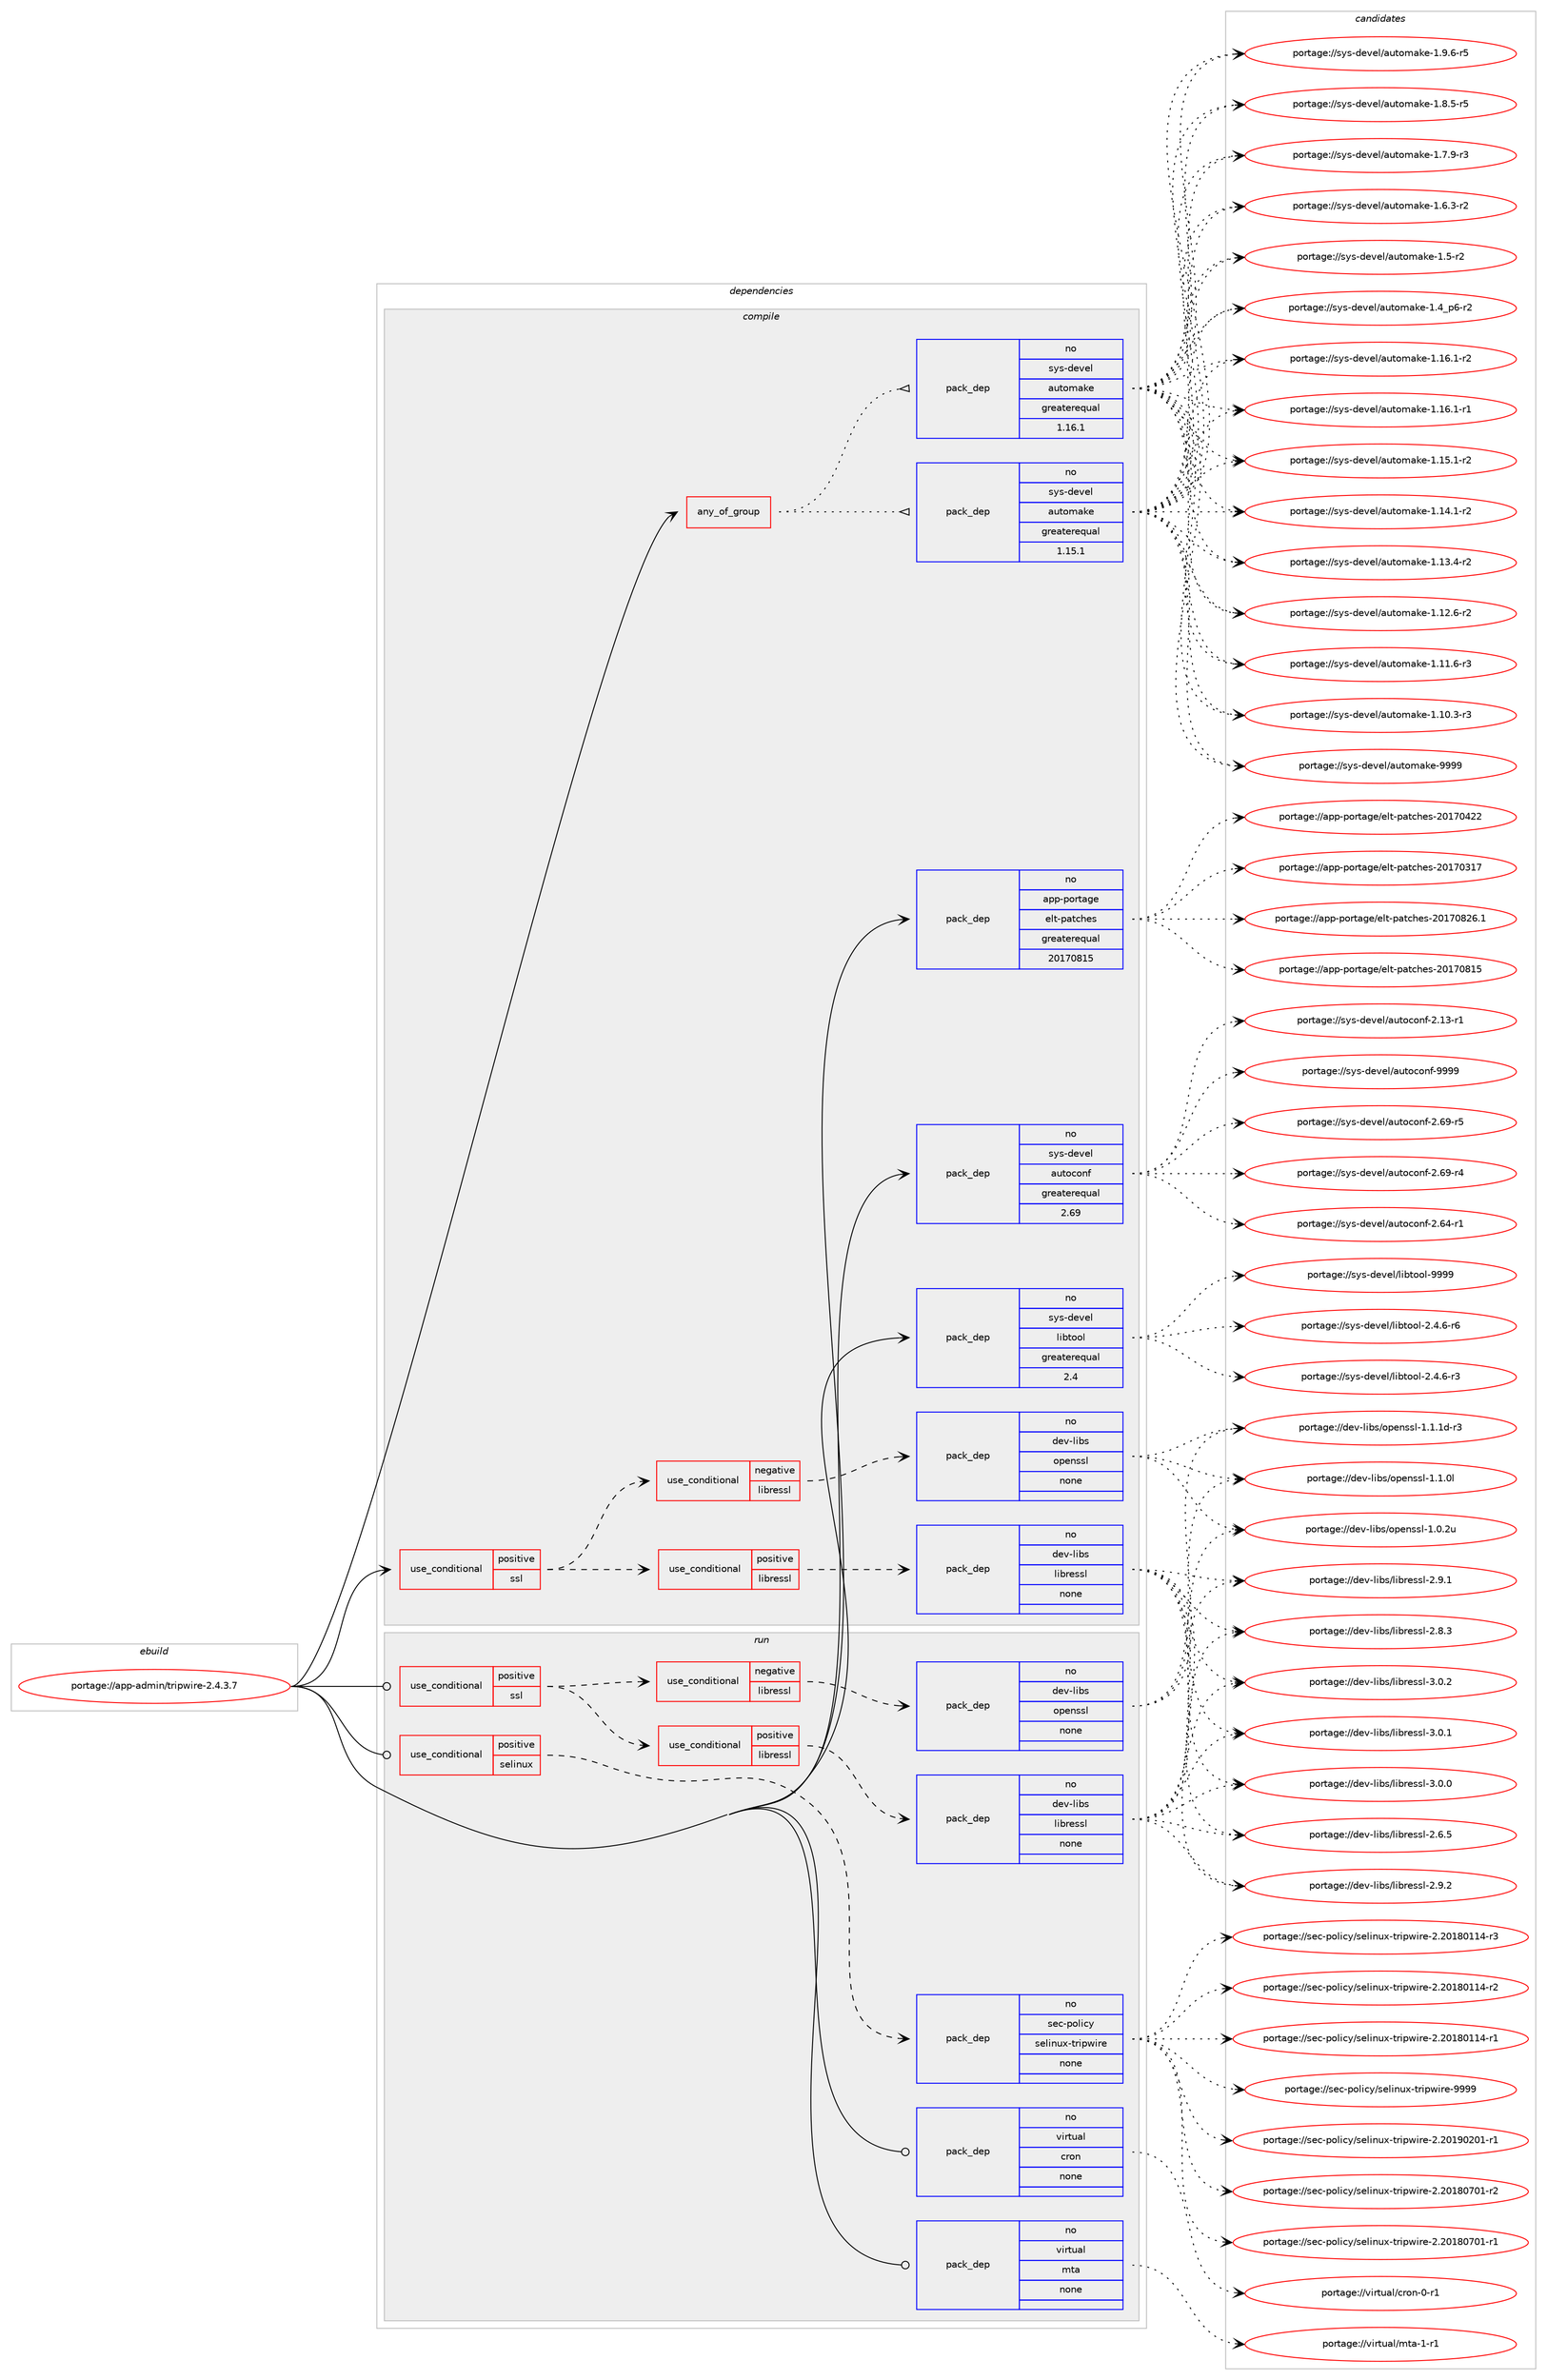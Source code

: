 digraph prolog {

# *************
# Graph options
# *************

newrank=true;
concentrate=true;
compound=true;
graph [rankdir=LR,fontname=Helvetica,fontsize=10,ranksep=1.5];#, ranksep=2.5, nodesep=0.2];
edge  [arrowhead=vee];
node  [fontname=Helvetica,fontsize=10];

# **********
# The ebuild
# **********

subgraph cluster_leftcol {
color=gray;
rank=same;
label=<<i>ebuild</i>>;
id [label="portage://app-admin/tripwire-2.4.3.7", color=red, width=4, href="../app-admin/tripwire-2.4.3.7.svg"];
}

# ****************
# The dependencies
# ****************

subgraph cluster_midcol {
color=gray;
label=<<i>dependencies</i>>;
subgraph cluster_compile {
fillcolor="#eeeeee";
style=filled;
label=<<i>compile</i>>;
subgraph any8389 {
dependency650454 [label=<<TABLE BORDER="0" CELLBORDER="1" CELLSPACING="0" CELLPADDING="4"><TR><TD CELLPADDING="10">any_of_group</TD></TR></TABLE>>, shape=none, color=red];subgraph pack488186 {
dependency650455 [label=<<TABLE BORDER="0" CELLBORDER="1" CELLSPACING="0" CELLPADDING="4" WIDTH="220"><TR><TD ROWSPAN="6" CELLPADDING="30">pack_dep</TD></TR><TR><TD WIDTH="110">no</TD></TR><TR><TD>sys-devel</TD></TR><TR><TD>automake</TD></TR><TR><TD>greaterequal</TD></TR><TR><TD>1.16.1</TD></TR></TABLE>>, shape=none, color=blue];
}
dependency650454:e -> dependency650455:w [weight=20,style="dotted",arrowhead="oinv"];
subgraph pack488187 {
dependency650456 [label=<<TABLE BORDER="0" CELLBORDER="1" CELLSPACING="0" CELLPADDING="4" WIDTH="220"><TR><TD ROWSPAN="6" CELLPADDING="30">pack_dep</TD></TR><TR><TD WIDTH="110">no</TD></TR><TR><TD>sys-devel</TD></TR><TR><TD>automake</TD></TR><TR><TD>greaterequal</TD></TR><TR><TD>1.15.1</TD></TR></TABLE>>, shape=none, color=blue];
}
dependency650454:e -> dependency650456:w [weight=20,style="dotted",arrowhead="oinv"];
}
id:e -> dependency650454:w [weight=20,style="solid",arrowhead="vee"];
subgraph cond153586 {
dependency650457 [label=<<TABLE BORDER="0" CELLBORDER="1" CELLSPACING="0" CELLPADDING="4"><TR><TD ROWSPAN="3" CELLPADDING="10">use_conditional</TD></TR><TR><TD>positive</TD></TR><TR><TD>ssl</TD></TR></TABLE>>, shape=none, color=red];
subgraph cond153587 {
dependency650458 [label=<<TABLE BORDER="0" CELLBORDER="1" CELLSPACING="0" CELLPADDING="4"><TR><TD ROWSPAN="3" CELLPADDING="10">use_conditional</TD></TR><TR><TD>negative</TD></TR><TR><TD>libressl</TD></TR></TABLE>>, shape=none, color=red];
subgraph pack488188 {
dependency650459 [label=<<TABLE BORDER="0" CELLBORDER="1" CELLSPACING="0" CELLPADDING="4" WIDTH="220"><TR><TD ROWSPAN="6" CELLPADDING="30">pack_dep</TD></TR><TR><TD WIDTH="110">no</TD></TR><TR><TD>dev-libs</TD></TR><TR><TD>openssl</TD></TR><TR><TD>none</TD></TR><TR><TD></TD></TR></TABLE>>, shape=none, color=blue];
}
dependency650458:e -> dependency650459:w [weight=20,style="dashed",arrowhead="vee"];
}
dependency650457:e -> dependency650458:w [weight=20,style="dashed",arrowhead="vee"];
subgraph cond153588 {
dependency650460 [label=<<TABLE BORDER="0" CELLBORDER="1" CELLSPACING="0" CELLPADDING="4"><TR><TD ROWSPAN="3" CELLPADDING="10">use_conditional</TD></TR><TR><TD>positive</TD></TR><TR><TD>libressl</TD></TR></TABLE>>, shape=none, color=red];
subgraph pack488189 {
dependency650461 [label=<<TABLE BORDER="0" CELLBORDER="1" CELLSPACING="0" CELLPADDING="4" WIDTH="220"><TR><TD ROWSPAN="6" CELLPADDING="30">pack_dep</TD></TR><TR><TD WIDTH="110">no</TD></TR><TR><TD>dev-libs</TD></TR><TR><TD>libressl</TD></TR><TR><TD>none</TD></TR><TR><TD></TD></TR></TABLE>>, shape=none, color=blue];
}
dependency650460:e -> dependency650461:w [weight=20,style="dashed",arrowhead="vee"];
}
dependency650457:e -> dependency650460:w [weight=20,style="dashed",arrowhead="vee"];
}
id:e -> dependency650457:w [weight=20,style="solid",arrowhead="vee"];
subgraph pack488190 {
dependency650462 [label=<<TABLE BORDER="0" CELLBORDER="1" CELLSPACING="0" CELLPADDING="4" WIDTH="220"><TR><TD ROWSPAN="6" CELLPADDING="30">pack_dep</TD></TR><TR><TD WIDTH="110">no</TD></TR><TR><TD>app-portage</TD></TR><TR><TD>elt-patches</TD></TR><TR><TD>greaterequal</TD></TR><TR><TD>20170815</TD></TR></TABLE>>, shape=none, color=blue];
}
id:e -> dependency650462:w [weight=20,style="solid",arrowhead="vee"];
subgraph pack488191 {
dependency650463 [label=<<TABLE BORDER="0" CELLBORDER="1" CELLSPACING="0" CELLPADDING="4" WIDTH="220"><TR><TD ROWSPAN="6" CELLPADDING="30">pack_dep</TD></TR><TR><TD WIDTH="110">no</TD></TR><TR><TD>sys-devel</TD></TR><TR><TD>autoconf</TD></TR><TR><TD>greaterequal</TD></TR><TR><TD>2.69</TD></TR></TABLE>>, shape=none, color=blue];
}
id:e -> dependency650463:w [weight=20,style="solid",arrowhead="vee"];
subgraph pack488192 {
dependency650464 [label=<<TABLE BORDER="0" CELLBORDER="1" CELLSPACING="0" CELLPADDING="4" WIDTH="220"><TR><TD ROWSPAN="6" CELLPADDING="30">pack_dep</TD></TR><TR><TD WIDTH="110">no</TD></TR><TR><TD>sys-devel</TD></TR><TR><TD>libtool</TD></TR><TR><TD>greaterequal</TD></TR><TR><TD>2.4</TD></TR></TABLE>>, shape=none, color=blue];
}
id:e -> dependency650464:w [weight=20,style="solid",arrowhead="vee"];
}
subgraph cluster_compileandrun {
fillcolor="#eeeeee";
style=filled;
label=<<i>compile and run</i>>;
}
subgraph cluster_run {
fillcolor="#eeeeee";
style=filled;
label=<<i>run</i>>;
subgraph cond153589 {
dependency650465 [label=<<TABLE BORDER="0" CELLBORDER="1" CELLSPACING="0" CELLPADDING="4"><TR><TD ROWSPAN="3" CELLPADDING="10">use_conditional</TD></TR><TR><TD>positive</TD></TR><TR><TD>selinux</TD></TR></TABLE>>, shape=none, color=red];
subgraph pack488193 {
dependency650466 [label=<<TABLE BORDER="0" CELLBORDER="1" CELLSPACING="0" CELLPADDING="4" WIDTH="220"><TR><TD ROWSPAN="6" CELLPADDING="30">pack_dep</TD></TR><TR><TD WIDTH="110">no</TD></TR><TR><TD>sec-policy</TD></TR><TR><TD>selinux-tripwire</TD></TR><TR><TD>none</TD></TR><TR><TD></TD></TR></TABLE>>, shape=none, color=blue];
}
dependency650465:e -> dependency650466:w [weight=20,style="dashed",arrowhead="vee"];
}
id:e -> dependency650465:w [weight=20,style="solid",arrowhead="odot"];
subgraph cond153590 {
dependency650467 [label=<<TABLE BORDER="0" CELLBORDER="1" CELLSPACING="0" CELLPADDING="4"><TR><TD ROWSPAN="3" CELLPADDING="10">use_conditional</TD></TR><TR><TD>positive</TD></TR><TR><TD>ssl</TD></TR></TABLE>>, shape=none, color=red];
subgraph cond153591 {
dependency650468 [label=<<TABLE BORDER="0" CELLBORDER="1" CELLSPACING="0" CELLPADDING="4"><TR><TD ROWSPAN="3" CELLPADDING="10">use_conditional</TD></TR><TR><TD>negative</TD></TR><TR><TD>libressl</TD></TR></TABLE>>, shape=none, color=red];
subgraph pack488194 {
dependency650469 [label=<<TABLE BORDER="0" CELLBORDER="1" CELLSPACING="0" CELLPADDING="4" WIDTH="220"><TR><TD ROWSPAN="6" CELLPADDING="30">pack_dep</TD></TR><TR><TD WIDTH="110">no</TD></TR><TR><TD>dev-libs</TD></TR><TR><TD>openssl</TD></TR><TR><TD>none</TD></TR><TR><TD></TD></TR></TABLE>>, shape=none, color=blue];
}
dependency650468:e -> dependency650469:w [weight=20,style="dashed",arrowhead="vee"];
}
dependency650467:e -> dependency650468:w [weight=20,style="dashed",arrowhead="vee"];
subgraph cond153592 {
dependency650470 [label=<<TABLE BORDER="0" CELLBORDER="1" CELLSPACING="0" CELLPADDING="4"><TR><TD ROWSPAN="3" CELLPADDING="10">use_conditional</TD></TR><TR><TD>positive</TD></TR><TR><TD>libressl</TD></TR></TABLE>>, shape=none, color=red];
subgraph pack488195 {
dependency650471 [label=<<TABLE BORDER="0" CELLBORDER="1" CELLSPACING="0" CELLPADDING="4" WIDTH="220"><TR><TD ROWSPAN="6" CELLPADDING="30">pack_dep</TD></TR><TR><TD WIDTH="110">no</TD></TR><TR><TD>dev-libs</TD></TR><TR><TD>libressl</TD></TR><TR><TD>none</TD></TR><TR><TD></TD></TR></TABLE>>, shape=none, color=blue];
}
dependency650470:e -> dependency650471:w [weight=20,style="dashed",arrowhead="vee"];
}
dependency650467:e -> dependency650470:w [weight=20,style="dashed",arrowhead="vee"];
}
id:e -> dependency650467:w [weight=20,style="solid",arrowhead="odot"];
subgraph pack488196 {
dependency650472 [label=<<TABLE BORDER="0" CELLBORDER="1" CELLSPACING="0" CELLPADDING="4" WIDTH="220"><TR><TD ROWSPAN="6" CELLPADDING="30">pack_dep</TD></TR><TR><TD WIDTH="110">no</TD></TR><TR><TD>virtual</TD></TR><TR><TD>cron</TD></TR><TR><TD>none</TD></TR><TR><TD></TD></TR></TABLE>>, shape=none, color=blue];
}
id:e -> dependency650472:w [weight=20,style="solid",arrowhead="odot"];
subgraph pack488197 {
dependency650473 [label=<<TABLE BORDER="0" CELLBORDER="1" CELLSPACING="0" CELLPADDING="4" WIDTH="220"><TR><TD ROWSPAN="6" CELLPADDING="30">pack_dep</TD></TR><TR><TD WIDTH="110">no</TD></TR><TR><TD>virtual</TD></TR><TR><TD>mta</TD></TR><TR><TD>none</TD></TR><TR><TD></TD></TR></TABLE>>, shape=none, color=blue];
}
id:e -> dependency650473:w [weight=20,style="solid",arrowhead="odot"];
}
}

# **************
# The candidates
# **************

subgraph cluster_choices {
rank=same;
color=gray;
label=<<i>candidates</i>>;

subgraph choice488186 {
color=black;
nodesep=1;
choice115121115451001011181011084797117116111109971071014557575757 [label="portage://sys-devel/automake-9999", color=red, width=4,href="../sys-devel/automake-9999.svg"];
choice115121115451001011181011084797117116111109971071014549465746544511453 [label="portage://sys-devel/automake-1.9.6-r5", color=red, width=4,href="../sys-devel/automake-1.9.6-r5.svg"];
choice115121115451001011181011084797117116111109971071014549465646534511453 [label="portage://sys-devel/automake-1.8.5-r5", color=red, width=4,href="../sys-devel/automake-1.8.5-r5.svg"];
choice115121115451001011181011084797117116111109971071014549465546574511451 [label="portage://sys-devel/automake-1.7.9-r3", color=red, width=4,href="../sys-devel/automake-1.7.9-r3.svg"];
choice115121115451001011181011084797117116111109971071014549465446514511450 [label="portage://sys-devel/automake-1.6.3-r2", color=red, width=4,href="../sys-devel/automake-1.6.3-r2.svg"];
choice11512111545100101118101108479711711611110997107101454946534511450 [label="portage://sys-devel/automake-1.5-r2", color=red, width=4,href="../sys-devel/automake-1.5-r2.svg"];
choice115121115451001011181011084797117116111109971071014549465295112544511450 [label="portage://sys-devel/automake-1.4_p6-r2", color=red, width=4,href="../sys-devel/automake-1.4_p6-r2.svg"];
choice11512111545100101118101108479711711611110997107101454946495446494511450 [label="portage://sys-devel/automake-1.16.1-r2", color=red, width=4,href="../sys-devel/automake-1.16.1-r2.svg"];
choice11512111545100101118101108479711711611110997107101454946495446494511449 [label="portage://sys-devel/automake-1.16.1-r1", color=red, width=4,href="../sys-devel/automake-1.16.1-r1.svg"];
choice11512111545100101118101108479711711611110997107101454946495346494511450 [label="portage://sys-devel/automake-1.15.1-r2", color=red, width=4,href="../sys-devel/automake-1.15.1-r2.svg"];
choice11512111545100101118101108479711711611110997107101454946495246494511450 [label="portage://sys-devel/automake-1.14.1-r2", color=red, width=4,href="../sys-devel/automake-1.14.1-r2.svg"];
choice11512111545100101118101108479711711611110997107101454946495146524511450 [label="portage://sys-devel/automake-1.13.4-r2", color=red, width=4,href="../sys-devel/automake-1.13.4-r2.svg"];
choice11512111545100101118101108479711711611110997107101454946495046544511450 [label="portage://sys-devel/automake-1.12.6-r2", color=red, width=4,href="../sys-devel/automake-1.12.6-r2.svg"];
choice11512111545100101118101108479711711611110997107101454946494946544511451 [label="portage://sys-devel/automake-1.11.6-r3", color=red, width=4,href="../sys-devel/automake-1.11.6-r3.svg"];
choice11512111545100101118101108479711711611110997107101454946494846514511451 [label="portage://sys-devel/automake-1.10.3-r3", color=red, width=4,href="../sys-devel/automake-1.10.3-r3.svg"];
dependency650455:e -> choice115121115451001011181011084797117116111109971071014557575757:w [style=dotted,weight="100"];
dependency650455:e -> choice115121115451001011181011084797117116111109971071014549465746544511453:w [style=dotted,weight="100"];
dependency650455:e -> choice115121115451001011181011084797117116111109971071014549465646534511453:w [style=dotted,weight="100"];
dependency650455:e -> choice115121115451001011181011084797117116111109971071014549465546574511451:w [style=dotted,weight="100"];
dependency650455:e -> choice115121115451001011181011084797117116111109971071014549465446514511450:w [style=dotted,weight="100"];
dependency650455:e -> choice11512111545100101118101108479711711611110997107101454946534511450:w [style=dotted,weight="100"];
dependency650455:e -> choice115121115451001011181011084797117116111109971071014549465295112544511450:w [style=dotted,weight="100"];
dependency650455:e -> choice11512111545100101118101108479711711611110997107101454946495446494511450:w [style=dotted,weight="100"];
dependency650455:e -> choice11512111545100101118101108479711711611110997107101454946495446494511449:w [style=dotted,weight="100"];
dependency650455:e -> choice11512111545100101118101108479711711611110997107101454946495346494511450:w [style=dotted,weight="100"];
dependency650455:e -> choice11512111545100101118101108479711711611110997107101454946495246494511450:w [style=dotted,weight="100"];
dependency650455:e -> choice11512111545100101118101108479711711611110997107101454946495146524511450:w [style=dotted,weight="100"];
dependency650455:e -> choice11512111545100101118101108479711711611110997107101454946495046544511450:w [style=dotted,weight="100"];
dependency650455:e -> choice11512111545100101118101108479711711611110997107101454946494946544511451:w [style=dotted,weight="100"];
dependency650455:e -> choice11512111545100101118101108479711711611110997107101454946494846514511451:w [style=dotted,weight="100"];
}
subgraph choice488187 {
color=black;
nodesep=1;
choice115121115451001011181011084797117116111109971071014557575757 [label="portage://sys-devel/automake-9999", color=red, width=4,href="../sys-devel/automake-9999.svg"];
choice115121115451001011181011084797117116111109971071014549465746544511453 [label="portage://sys-devel/automake-1.9.6-r5", color=red, width=4,href="../sys-devel/automake-1.9.6-r5.svg"];
choice115121115451001011181011084797117116111109971071014549465646534511453 [label="portage://sys-devel/automake-1.8.5-r5", color=red, width=4,href="../sys-devel/automake-1.8.5-r5.svg"];
choice115121115451001011181011084797117116111109971071014549465546574511451 [label="portage://sys-devel/automake-1.7.9-r3", color=red, width=4,href="../sys-devel/automake-1.7.9-r3.svg"];
choice115121115451001011181011084797117116111109971071014549465446514511450 [label="portage://sys-devel/automake-1.6.3-r2", color=red, width=4,href="../sys-devel/automake-1.6.3-r2.svg"];
choice11512111545100101118101108479711711611110997107101454946534511450 [label="portage://sys-devel/automake-1.5-r2", color=red, width=4,href="../sys-devel/automake-1.5-r2.svg"];
choice115121115451001011181011084797117116111109971071014549465295112544511450 [label="portage://sys-devel/automake-1.4_p6-r2", color=red, width=4,href="../sys-devel/automake-1.4_p6-r2.svg"];
choice11512111545100101118101108479711711611110997107101454946495446494511450 [label="portage://sys-devel/automake-1.16.1-r2", color=red, width=4,href="../sys-devel/automake-1.16.1-r2.svg"];
choice11512111545100101118101108479711711611110997107101454946495446494511449 [label="portage://sys-devel/automake-1.16.1-r1", color=red, width=4,href="../sys-devel/automake-1.16.1-r1.svg"];
choice11512111545100101118101108479711711611110997107101454946495346494511450 [label="portage://sys-devel/automake-1.15.1-r2", color=red, width=4,href="../sys-devel/automake-1.15.1-r2.svg"];
choice11512111545100101118101108479711711611110997107101454946495246494511450 [label="portage://sys-devel/automake-1.14.1-r2", color=red, width=4,href="../sys-devel/automake-1.14.1-r2.svg"];
choice11512111545100101118101108479711711611110997107101454946495146524511450 [label="portage://sys-devel/automake-1.13.4-r2", color=red, width=4,href="../sys-devel/automake-1.13.4-r2.svg"];
choice11512111545100101118101108479711711611110997107101454946495046544511450 [label="portage://sys-devel/automake-1.12.6-r2", color=red, width=4,href="../sys-devel/automake-1.12.6-r2.svg"];
choice11512111545100101118101108479711711611110997107101454946494946544511451 [label="portage://sys-devel/automake-1.11.6-r3", color=red, width=4,href="../sys-devel/automake-1.11.6-r3.svg"];
choice11512111545100101118101108479711711611110997107101454946494846514511451 [label="portage://sys-devel/automake-1.10.3-r3", color=red, width=4,href="../sys-devel/automake-1.10.3-r3.svg"];
dependency650456:e -> choice115121115451001011181011084797117116111109971071014557575757:w [style=dotted,weight="100"];
dependency650456:e -> choice115121115451001011181011084797117116111109971071014549465746544511453:w [style=dotted,weight="100"];
dependency650456:e -> choice115121115451001011181011084797117116111109971071014549465646534511453:w [style=dotted,weight="100"];
dependency650456:e -> choice115121115451001011181011084797117116111109971071014549465546574511451:w [style=dotted,weight="100"];
dependency650456:e -> choice115121115451001011181011084797117116111109971071014549465446514511450:w [style=dotted,weight="100"];
dependency650456:e -> choice11512111545100101118101108479711711611110997107101454946534511450:w [style=dotted,weight="100"];
dependency650456:e -> choice115121115451001011181011084797117116111109971071014549465295112544511450:w [style=dotted,weight="100"];
dependency650456:e -> choice11512111545100101118101108479711711611110997107101454946495446494511450:w [style=dotted,weight="100"];
dependency650456:e -> choice11512111545100101118101108479711711611110997107101454946495446494511449:w [style=dotted,weight="100"];
dependency650456:e -> choice11512111545100101118101108479711711611110997107101454946495346494511450:w [style=dotted,weight="100"];
dependency650456:e -> choice11512111545100101118101108479711711611110997107101454946495246494511450:w [style=dotted,weight="100"];
dependency650456:e -> choice11512111545100101118101108479711711611110997107101454946495146524511450:w [style=dotted,weight="100"];
dependency650456:e -> choice11512111545100101118101108479711711611110997107101454946495046544511450:w [style=dotted,weight="100"];
dependency650456:e -> choice11512111545100101118101108479711711611110997107101454946494946544511451:w [style=dotted,weight="100"];
dependency650456:e -> choice11512111545100101118101108479711711611110997107101454946494846514511451:w [style=dotted,weight="100"];
}
subgraph choice488188 {
color=black;
nodesep=1;
choice1001011184510810598115471111121011101151151084549464946491004511451 [label="portage://dev-libs/openssl-1.1.1d-r3", color=red, width=4,href="../dev-libs/openssl-1.1.1d-r3.svg"];
choice100101118451081059811547111112101110115115108454946494648108 [label="portage://dev-libs/openssl-1.1.0l", color=red, width=4,href="../dev-libs/openssl-1.1.0l.svg"];
choice100101118451081059811547111112101110115115108454946484650117 [label="portage://dev-libs/openssl-1.0.2u", color=red, width=4,href="../dev-libs/openssl-1.0.2u.svg"];
dependency650459:e -> choice1001011184510810598115471111121011101151151084549464946491004511451:w [style=dotted,weight="100"];
dependency650459:e -> choice100101118451081059811547111112101110115115108454946494648108:w [style=dotted,weight="100"];
dependency650459:e -> choice100101118451081059811547111112101110115115108454946484650117:w [style=dotted,weight="100"];
}
subgraph choice488189 {
color=black;
nodesep=1;
choice10010111845108105981154710810598114101115115108455146484650 [label="portage://dev-libs/libressl-3.0.2", color=red, width=4,href="../dev-libs/libressl-3.0.2.svg"];
choice10010111845108105981154710810598114101115115108455146484649 [label="portage://dev-libs/libressl-3.0.1", color=red, width=4,href="../dev-libs/libressl-3.0.1.svg"];
choice10010111845108105981154710810598114101115115108455146484648 [label="portage://dev-libs/libressl-3.0.0", color=red, width=4,href="../dev-libs/libressl-3.0.0.svg"];
choice10010111845108105981154710810598114101115115108455046574650 [label="portage://dev-libs/libressl-2.9.2", color=red, width=4,href="../dev-libs/libressl-2.9.2.svg"];
choice10010111845108105981154710810598114101115115108455046574649 [label="portage://dev-libs/libressl-2.9.1", color=red, width=4,href="../dev-libs/libressl-2.9.1.svg"];
choice10010111845108105981154710810598114101115115108455046564651 [label="portage://dev-libs/libressl-2.8.3", color=red, width=4,href="../dev-libs/libressl-2.8.3.svg"];
choice10010111845108105981154710810598114101115115108455046544653 [label="portage://dev-libs/libressl-2.6.5", color=red, width=4,href="../dev-libs/libressl-2.6.5.svg"];
dependency650461:e -> choice10010111845108105981154710810598114101115115108455146484650:w [style=dotted,weight="100"];
dependency650461:e -> choice10010111845108105981154710810598114101115115108455146484649:w [style=dotted,weight="100"];
dependency650461:e -> choice10010111845108105981154710810598114101115115108455146484648:w [style=dotted,weight="100"];
dependency650461:e -> choice10010111845108105981154710810598114101115115108455046574650:w [style=dotted,weight="100"];
dependency650461:e -> choice10010111845108105981154710810598114101115115108455046574649:w [style=dotted,weight="100"];
dependency650461:e -> choice10010111845108105981154710810598114101115115108455046564651:w [style=dotted,weight="100"];
dependency650461:e -> choice10010111845108105981154710810598114101115115108455046544653:w [style=dotted,weight="100"];
}
subgraph choice488190 {
color=black;
nodesep=1;
choice971121124511211111411697103101471011081164511297116991041011154550484955485650544649 [label="portage://app-portage/elt-patches-20170826.1", color=red, width=4,href="../app-portage/elt-patches-20170826.1.svg"];
choice97112112451121111141169710310147101108116451129711699104101115455048495548564953 [label="portage://app-portage/elt-patches-20170815", color=red, width=4,href="../app-portage/elt-patches-20170815.svg"];
choice97112112451121111141169710310147101108116451129711699104101115455048495548525050 [label="portage://app-portage/elt-patches-20170422", color=red, width=4,href="../app-portage/elt-patches-20170422.svg"];
choice97112112451121111141169710310147101108116451129711699104101115455048495548514955 [label="portage://app-portage/elt-patches-20170317", color=red, width=4,href="../app-portage/elt-patches-20170317.svg"];
dependency650462:e -> choice971121124511211111411697103101471011081164511297116991041011154550484955485650544649:w [style=dotted,weight="100"];
dependency650462:e -> choice97112112451121111141169710310147101108116451129711699104101115455048495548564953:w [style=dotted,weight="100"];
dependency650462:e -> choice97112112451121111141169710310147101108116451129711699104101115455048495548525050:w [style=dotted,weight="100"];
dependency650462:e -> choice97112112451121111141169710310147101108116451129711699104101115455048495548514955:w [style=dotted,weight="100"];
}
subgraph choice488191 {
color=black;
nodesep=1;
choice115121115451001011181011084797117116111991111101024557575757 [label="portage://sys-devel/autoconf-9999", color=red, width=4,href="../sys-devel/autoconf-9999.svg"];
choice1151211154510010111810110847971171161119911111010245504654574511453 [label="portage://sys-devel/autoconf-2.69-r5", color=red, width=4,href="../sys-devel/autoconf-2.69-r5.svg"];
choice1151211154510010111810110847971171161119911111010245504654574511452 [label="portage://sys-devel/autoconf-2.69-r4", color=red, width=4,href="../sys-devel/autoconf-2.69-r4.svg"];
choice1151211154510010111810110847971171161119911111010245504654524511449 [label="portage://sys-devel/autoconf-2.64-r1", color=red, width=4,href="../sys-devel/autoconf-2.64-r1.svg"];
choice1151211154510010111810110847971171161119911111010245504649514511449 [label="portage://sys-devel/autoconf-2.13-r1", color=red, width=4,href="../sys-devel/autoconf-2.13-r1.svg"];
dependency650463:e -> choice115121115451001011181011084797117116111991111101024557575757:w [style=dotted,weight="100"];
dependency650463:e -> choice1151211154510010111810110847971171161119911111010245504654574511453:w [style=dotted,weight="100"];
dependency650463:e -> choice1151211154510010111810110847971171161119911111010245504654574511452:w [style=dotted,weight="100"];
dependency650463:e -> choice1151211154510010111810110847971171161119911111010245504654524511449:w [style=dotted,weight="100"];
dependency650463:e -> choice1151211154510010111810110847971171161119911111010245504649514511449:w [style=dotted,weight="100"];
}
subgraph choice488192 {
color=black;
nodesep=1;
choice1151211154510010111810110847108105981161111111084557575757 [label="portage://sys-devel/libtool-9999", color=red, width=4,href="../sys-devel/libtool-9999.svg"];
choice1151211154510010111810110847108105981161111111084550465246544511454 [label="portage://sys-devel/libtool-2.4.6-r6", color=red, width=4,href="../sys-devel/libtool-2.4.6-r6.svg"];
choice1151211154510010111810110847108105981161111111084550465246544511451 [label="portage://sys-devel/libtool-2.4.6-r3", color=red, width=4,href="../sys-devel/libtool-2.4.6-r3.svg"];
dependency650464:e -> choice1151211154510010111810110847108105981161111111084557575757:w [style=dotted,weight="100"];
dependency650464:e -> choice1151211154510010111810110847108105981161111111084550465246544511454:w [style=dotted,weight="100"];
dependency650464:e -> choice1151211154510010111810110847108105981161111111084550465246544511451:w [style=dotted,weight="100"];
}
subgraph choice488193 {
color=black;
nodesep=1;
choice11510199451121111081059912147115101108105110117120451161141051121191051141014557575757 [label="portage://sec-policy/selinux-tripwire-9999", color=red, width=4,href="../sec-policy/selinux-tripwire-9999.svg"];
choice115101994511211110810599121471151011081051101171204511611410511211910511410145504650484957485048494511449 [label="portage://sec-policy/selinux-tripwire-2.20190201-r1", color=red, width=4,href="../sec-policy/selinux-tripwire-2.20190201-r1.svg"];
choice115101994511211110810599121471151011081051101171204511611410511211910511410145504650484956485548494511450 [label="portage://sec-policy/selinux-tripwire-2.20180701-r2", color=red, width=4,href="../sec-policy/selinux-tripwire-2.20180701-r2.svg"];
choice115101994511211110810599121471151011081051101171204511611410511211910511410145504650484956485548494511449 [label="portage://sec-policy/selinux-tripwire-2.20180701-r1", color=red, width=4,href="../sec-policy/selinux-tripwire-2.20180701-r1.svg"];
choice115101994511211110810599121471151011081051101171204511611410511211910511410145504650484956484949524511451 [label="portage://sec-policy/selinux-tripwire-2.20180114-r3", color=red, width=4,href="../sec-policy/selinux-tripwire-2.20180114-r3.svg"];
choice115101994511211110810599121471151011081051101171204511611410511211910511410145504650484956484949524511450 [label="portage://sec-policy/selinux-tripwire-2.20180114-r2", color=red, width=4,href="../sec-policy/selinux-tripwire-2.20180114-r2.svg"];
choice115101994511211110810599121471151011081051101171204511611410511211910511410145504650484956484949524511449 [label="portage://sec-policy/selinux-tripwire-2.20180114-r1", color=red, width=4,href="../sec-policy/selinux-tripwire-2.20180114-r1.svg"];
dependency650466:e -> choice11510199451121111081059912147115101108105110117120451161141051121191051141014557575757:w [style=dotted,weight="100"];
dependency650466:e -> choice115101994511211110810599121471151011081051101171204511611410511211910511410145504650484957485048494511449:w [style=dotted,weight="100"];
dependency650466:e -> choice115101994511211110810599121471151011081051101171204511611410511211910511410145504650484956485548494511450:w [style=dotted,weight="100"];
dependency650466:e -> choice115101994511211110810599121471151011081051101171204511611410511211910511410145504650484956485548494511449:w [style=dotted,weight="100"];
dependency650466:e -> choice115101994511211110810599121471151011081051101171204511611410511211910511410145504650484956484949524511451:w [style=dotted,weight="100"];
dependency650466:e -> choice115101994511211110810599121471151011081051101171204511611410511211910511410145504650484956484949524511450:w [style=dotted,weight="100"];
dependency650466:e -> choice115101994511211110810599121471151011081051101171204511611410511211910511410145504650484956484949524511449:w [style=dotted,weight="100"];
}
subgraph choice488194 {
color=black;
nodesep=1;
choice1001011184510810598115471111121011101151151084549464946491004511451 [label="portage://dev-libs/openssl-1.1.1d-r3", color=red, width=4,href="../dev-libs/openssl-1.1.1d-r3.svg"];
choice100101118451081059811547111112101110115115108454946494648108 [label="portage://dev-libs/openssl-1.1.0l", color=red, width=4,href="../dev-libs/openssl-1.1.0l.svg"];
choice100101118451081059811547111112101110115115108454946484650117 [label="portage://dev-libs/openssl-1.0.2u", color=red, width=4,href="../dev-libs/openssl-1.0.2u.svg"];
dependency650469:e -> choice1001011184510810598115471111121011101151151084549464946491004511451:w [style=dotted,weight="100"];
dependency650469:e -> choice100101118451081059811547111112101110115115108454946494648108:w [style=dotted,weight="100"];
dependency650469:e -> choice100101118451081059811547111112101110115115108454946484650117:w [style=dotted,weight="100"];
}
subgraph choice488195 {
color=black;
nodesep=1;
choice10010111845108105981154710810598114101115115108455146484650 [label="portage://dev-libs/libressl-3.0.2", color=red, width=4,href="../dev-libs/libressl-3.0.2.svg"];
choice10010111845108105981154710810598114101115115108455146484649 [label="portage://dev-libs/libressl-3.0.1", color=red, width=4,href="../dev-libs/libressl-3.0.1.svg"];
choice10010111845108105981154710810598114101115115108455146484648 [label="portage://dev-libs/libressl-3.0.0", color=red, width=4,href="../dev-libs/libressl-3.0.0.svg"];
choice10010111845108105981154710810598114101115115108455046574650 [label="portage://dev-libs/libressl-2.9.2", color=red, width=4,href="../dev-libs/libressl-2.9.2.svg"];
choice10010111845108105981154710810598114101115115108455046574649 [label="portage://dev-libs/libressl-2.9.1", color=red, width=4,href="../dev-libs/libressl-2.9.1.svg"];
choice10010111845108105981154710810598114101115115108455046564651 [label="portage://dev-libs/libressl-2.8.3", color=red, width=4,href="../dev-libs/libressl-2.8.3.svg"];
choice10010111845108105981154710810598114101115115108455046544653 [label="portage://dev-libs/libressl-2.6.5", color=red, width=4,href="../dev-libs/libressl-2.6.5.svg"];
dependency650471:e -> choice10010111845108105981154710810598114101115115108455146484650:w [style=dotted,weight="100"];
dependency650471:e -> choice10010111845108105981154710810598114101115115108455146484649:w [style=dotted,weight="100"];
dependency650471:e -> choice10010111845108105981154710810598114101115115108455146484648:w [style=dotted,weight="100"];
dependency650471:e -> choice10010111845108105981154710810598114101115115108455046574650:w [style=dotted,weight="100"];
dependency650471:e -> choice10010111845108105981154710810598114101115115108455046574649:w [style=dotted,weight="100"];
dependency650471:e -> choice10010111845108105981154710810598114101115115108455046564651:w [style=dotted,weight="100"];
dependency650471:e -> choice10010111845108105981154710810598114101115115108455046544653:w [style=dotted,weight="100"];
}
subgraph choice488196 {
color=black;
nodesep=1;
choice11810511411611797108479911411111045484511449 [label="portage://virtual/cron-0-r1", color=red, width=4,href="../virtual/cron-0-r1.svg"];
dependency650472:e -> choice11810511411611797108479911411111045484511449:w [style=dotted,weight="100"];
}
subgraph choice488197 {
color=black;
nodesep=1;
choice11810511411611797108471091169745494511449 [label="portage://virtual/mta-1-r1", color=red, width=4,href="../virtual/mta-1-r1.svg"];
dependency650473:e -> choice11810511411611797108471091169745494511449:w [style=dotted,weight="100"];
}
}

}
